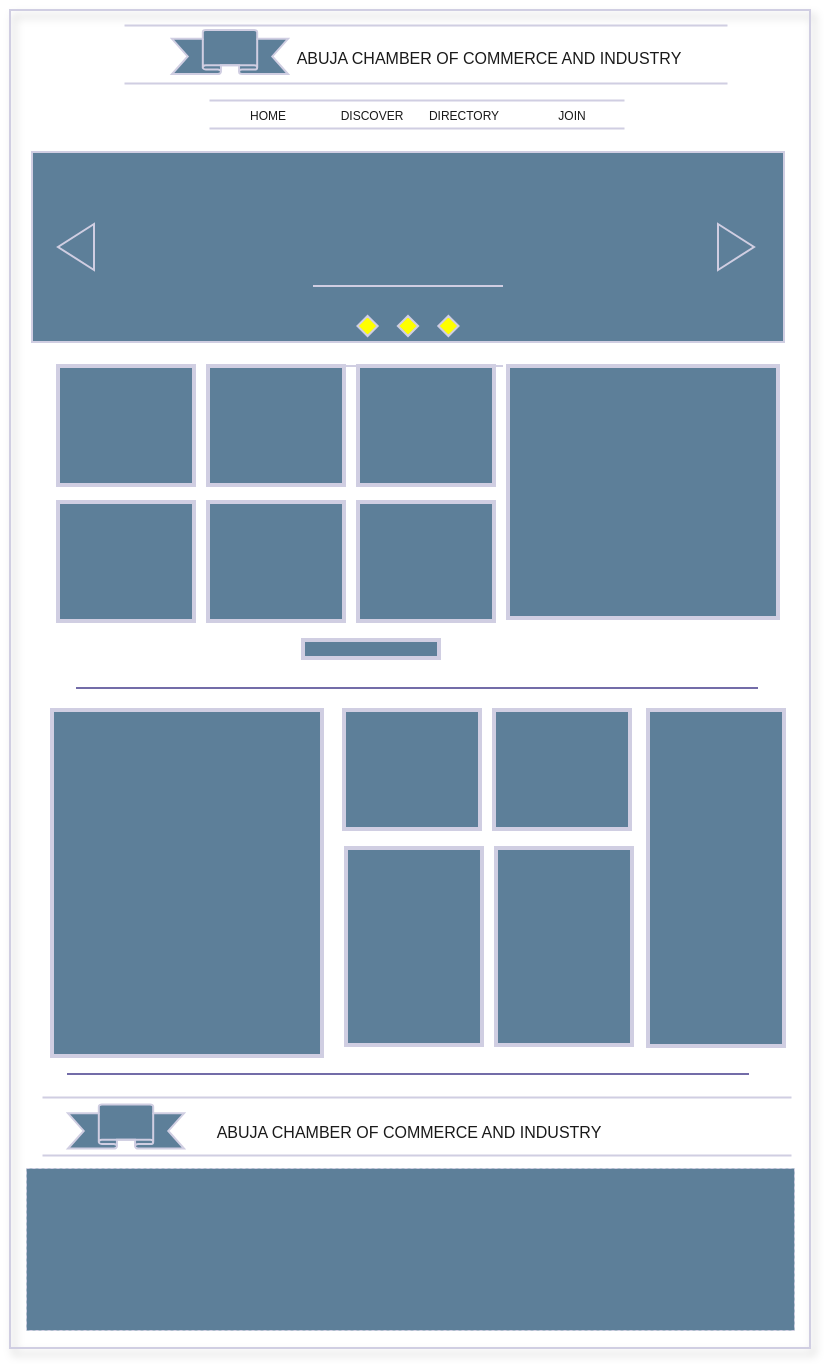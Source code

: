 <mxfile version="24.3.1" type="github" pages="2">
  <diagram name="Page-1" id="p8qjmwo4NEccDE30P_X6">
    <mxGraphModel dx="605" dy="362" grid="0" gridSize="10" guides="1" tooltips="1" connect="1" arrows="1" fold="1" page="0" pageScale="1" pageWidth="413" pageHeight="583" math="0" shadow="0">
      <root>
        <mxCell id="0" />
        <mxCell id="1" parent="0" />
        <mxCell id="ssefnewIg9bVo7VdOt_x-1" value="" style="rounded=0;whiteSpace=wrap;html=1;fillColor=none;strokeColor=#D0CEE2;glass=0;shadow=1;labelBackgroundColor=none;fontColor=#1A1A1A;" vertex="1" parent="1">
          <mxGeometry x="40" y="32" width="400" height="669" as="geometry" />
        </mxCell>
        <mxCell id="ssefnewIg9bVo7VdOt_x-2" value="" style="verticalLabelPosition=bottom;verticalAlign=top;html=1;shape=mxgraph.basic.banner;labelBackgroundColor=none;fillColor=#5D7F99;strokeColor=#D0CEE2;fontColor=#1A1A1A;rounded=0;" vertex="1" parent="1">
          <mxGeometry x="121" y="42" width="58" height="22" as="geometry" />
        </mxCell>
        <mxCell id="ssefnewIg9bVo7VdOt_x-4" value="&lt;font data-sider-select-id=&quot;92853784-e7b6-4061-a4d0-c4a2aea4d343&quot; style=&quot;font-size: 8px;&quot;&gt;ABUJA CHAMBER OF COMMERCE AND INDUSTRY&lt;/font&gt;" style="text;strokeColor=none;fillColor=none;html=1;align=center;verticalAlign=middle;whiteSpace=wrap;rounded=0;fontSize=16;labelBackgroundColor=none;fontColor=#1A1A1A;" vertex="1" parent="1">
          <mxGeometry x="176" y="38" width="207" height="30" as="geometry" />
        </mxCell>
        <mxCell id="ssefnewIg9bVo7VdOt_x-7" value="" style="shape=partialRectangle;whiteSpace=wrap;html=1;top=0;bottom=0;fillColor=none;rotation=90;labelBackgroundColor=none;strokeColor=#D0CEE2;fontColor=#1A1A1A;rounded=0;" vertex="1" parent="1">
          <mxGeometry x="233.5" y="-96" width="29" height="300.5" as="geometry" />
        </mxCell>
        <mxCell id="ssefnewIg9bVo7VdOt_x-13" value="&lt;font data-sider-select-id=&quot;39fc411e-d209-439e-bfaf-4a5602e4df4e&quot; style=&quot;font-size: 6px;&quot;&gt;HOME&lt;/font&gt;" style="text;html=1;align=center;verticalAlign=middle;whiteSpace=wrap;rounded=0;fontSize=16;labelBackgroundColor=none;fontColor=#1A1A1A;" vertex="1" parent="1">
          <mxGeometry x="139" y="66" width="60" height="30" as="geometry" />
        </mxCell>
        <mxCell id="ssefnewIg9bVo7VdOt_x-14" value="" style="shape=partialRectangle;whiteSpace=wrap;html=1;top=0;bottom=0;fillColor=none;rotation=90;labelBackgroundColor=none;strokeColor=#D0CEE2;fontColor=#1A1A1A;rounded=0;" vertex="1" parent="1">
          <mxGeometry x="236.5" y="-19" width="14" height="206.5" as="geometry" />
        </mxCell>
        <mxCell id="ssefnewIg9bVo7VdOt_x-15" value="&lt;font data-sider-select-id=&quot;39fc411e-d209-439e-bfaf-4a5602e4df4e&quot; style=&quot;font-size: 6px;&quot;&gt;DISCOVER&lt;/font&gt;" style="text;html=1;align=center;verticalAlign=middle;whiteSpace=wrap;rounded=0;fontSize=16;labelBackgroundColor=none;fontColor=#1A1A1A;" vertex="1" parent="1">
          <mxGeometry x="190.5" y="66" width="60" height="30" as="geometry" />
        </mxCell>
        <mxCell id="ssefnewIg9bVo7VdOt_x-16" value="&lt;font data-sider-select-id=&quot;39fc411e-d209-439e-bfaf-4a5602e4df4e&quot; style=&quot;font-size: 6px;&quot;&gt;DIRECTORY&lt;/font&gt;" style="text;html=1;align=center;verticalAlign=middle;whiteSpace=wrap;rounded=0;fontSize=16;labelBackgroundColor=none;fontColor=#1A1A1A;" vertex="1" parent="1">
          <mxGeometry x="236.5" y="66" width="60" height="30" as="geometry" />
        </mxCell>
        <mxCell id="ssefnewIg9bVo7VdOt_x-17" value="&lt;font data-sider-select-id=&quot;39fc411e-d209-439e-bfaf-4a5602e4df4e&quot; style=&quot;font-size: 6px;&quot;&gt;JOIN&lt;/font&gt;" style="text;html=1;align=center;verticalAlign=middle;whiteSpace=wrap;rounded=0;fontSize=16;labelBackgroundColor=none;fontColor=#1A1A1A;" vertex="1" parent="1">
          <mxGeometry x="291" y="66.25" width="60" height="30" as="geometry" />
        </mxCell>
        <mxCell id="ssefnewIg9bVo7VdOt_x-18" value="" style="rounded=0;whiteSpace=wrap;html=1;labelBackgroundColor=none;fillColor=#5D7F99;strokeColor=#D0CEE2;fontColor=#1A1A1A;" vertex="1" parent="1">
          <mxGeometry x="51" y="103" width="376" height="95" as="geometry" />
        </mxCell>
        <mxCell id="ssefnewIg9bVo7VdOt_x-20" value="" style="verticalLabelPosition=bottom;verticalAlign=top;html=1;shape=mxgraph.flowchart.parallel_mode;pointerEvents=1;fillColor=none;strokeColor=#D0CEE2;labelBackgroundColor=none;fontColor=#1A1A1A;rounded=0;" vertex="1" parent="1">
          <mxGeometry x="191.5" y="170" width="95" height="40" as="geometry" />
        </mxCell>
        <mxCell id="ssefnewIg9bVo7VdOt_x-21" value="" style="shape=partialRectangle;whiteSpace=wrap;html=1;top=0;bottom=0;fillColor=none;rotation=90;labelBackgroundColor=none;strokeColor=#D0CEE2;fontColor=#1A1A1A;rounded=0;" vertex="1" parent="1">
          <mxGeometry x="229" y="403.5" width="29" height="373.5" as="geometry" />
        </mxCell>
        <mxCell id="ssefnewIg9bVo7VdOt_x-22" value="" style="rounded=0;whiteSpace=wrap;html=1;absoluteArcSize=1;arcSize=14;strokeWidth=2;labelBackgroundColor=none;fillColor=#5D7F99;strokeColor=#D0CEE2;fontColor=#1A1A1A;" vertex="1" parent="1">
          <mxGeometry x="64" y="210" width="68" height="59.5" as="geometry" />
        </mxCell>
        <mxCell id="ssefnewIg9bVo7VdOt_x-23" value="" style="rounded=0;whiteSpace=wrap;html=1;absoluteArcSize=1;arcSize=14;strokeWidth=2;labelBackgroundColor=none;fillColor=#5D7F99;strokeColor=#D0CEE2;fontColor=#1A1A1A;" vertex="1" parent="1">
          <mxGeometry x="139" y="210" width="68" height="59.5" as="geometry" />
        </mxCell>
        <mxCell id="ssefnewIg9bVo7VdOt_x-26" value="" style="rounded=0;whiteSpace=wrap;html=1;absoluteArcSize=1;arcSize=14;strokeWidth=2;labelBackgroundColor=none;fillColor=#5D7F99;strokeColor=#D0CEE2;fontColor=#1A1A1A;" vertex="1" parent="1">
          <mxGeometry x="214" y="210" width="68" height="59.5" as="geometry" />
        </mxCell>
        <mxCell id="ssefnewIg9bVo7VdOt_x-29" value="" style="rounded=0;whiteSpace=wrap;html=1;absoluteArcSize=1;arcSize=14;strokeWidth=2;labelBackgroundColor=none;fillColor=#5D7F99;strokeColor=#D0CEE2;fontColor=#1A1A1A;" vertex="1" parent="1">
          <mxGeometry x="64" y="278" width="68" height="59.5" as="geometry" />
        </mxCell>
        <mxCell id="ssefnewIg9bVo7VdOt_x-30" value="" style="rounded=0;whiteSpace=wrap;html=1;absoluteArcSize=1;arcSize=14;strokeWidth=2;labelBackgroundColor=none;fillColor=#5D7F99;strokeColor=#D0CEE2;fontColor=#1A1A1A;" vertex="1" parent="1">
          <mxGeometry x="139" y="278" width="68" height="59.5" as="geometry" />
        </mxCell>
        <mxCell id="ssefnewIg9bVo7VdOt_x-31" value="" style="rounded=0;whiteSpace=wrap;html=1;absoluteArcSize=1;arcSize=14;strokeWidth=2;labelBackgroundColor=none;fillColor=#5D7F99;strokeColor=#D0CEE2;fontColor=#1A1A1A;" vertex="1" parent="1">
          <mxGeometry x="214" y="278" width="68" height="59.5" as="geometry" />
        </mxCell>
        <mxCell id="ssefnewIg9bVo7VdOt_x-32" value="" style="rounded=0;whiteSpace=wrap;html=1;absoluteArcSize=1;arcSize=14;strokeWidth=2;labelBackgroundColor=none;fillColor=#5D7F99;strokeColor=#D0CEE2;fontColor=#1A1A1A;" vertex="1" parent="1">
          <mxGeometry x="289" y="210" width="135" height="126" as="geometry" />
        </mxCell>
        <mxCell id="ssefnewIg9bVo7VdOt_x-33" value="" style="rounded=0;whiteSpace=wrap;html=1;absoluteArcSize=1;arcSize=14;strokeWidth=2;labelBackgroundColor=none;fillColor=#5D7F99;strokeColor=#D0CEE2;fontColor=#1A1A1A;" vertex="1" parent="1">
          <mxGeometry x="186.5" y="347" width="68" height="9" as="geometry" />
        </mxCell>
        <mxCell id="ssefnewIg9bVo7VdOt_x-34" value="" style="verticalLabelPosition=bottom;verticalAlign=top;html=1;shape=mxgraph.basic.banner;labelBackgroundColor=none;fillColor=#5D7F99;strokeColor=#D0CEE2;fontColor=#1A1A1A;rounded=0;" vertex="1" parent="1">
          <mxGeometry x="69" y="579.25" width="58" height="22" as="geometry" />
        </mxCell>
        <mxCell id="ssefnewIg9bVo7VdOt_x-35" value="&lt;font data-sider-select-id=&quot;92853784-e7b6-4061-a4d0-c4a2aea4d343&quot; style=&quot;font-size: 8px;&quot;&gt;ABUJA CHAMBER OF COMMERCE AND INDUSTRY&lt;/font&gt;" style="text;strokeColor=none;fillColor=none;html=1;align=center;verticalAlign=middle;whiteSpace=wrap;rounded=0;fontSize=16;labelBackgroundColor=none;fontColor=#1A1A1A;" vertex="1" parent="1">
          <mxGeometry x="135.5" y="575.25" width="207" height="30" as="geometry" />
        </mxCell>
        <mxCell id="ssefnewIg9bVo7VdOt_x-37" value="" style="rounded=0;whiteSpace=wrap;html=1;absoluteArcSize=1;arcSize=14;strokeWidth=0.5;fillColor=#5D7F99;strokeColor=#D0CEE2;dashed=1;labelBackgroundColor=none;fontColor=#1A1A1A;" vertex="1" parent="1">
          <mxGeometry x="48" y="611" width="384" height="81" as="geometry" />
        </mxCell>
        <mxCell id="ssefnewIg9bVo7VdOt_x-41" value="" style="endArrow=none;html=1;rounded=0;fontSize=12;startSize=8;endSize=8;curved=1;labelBackgroundColor=none;strokeColor=#736CA8;fontColor=default;" edge="1" parent="1">
          <mxGeometry width="50" height="50" relative="1" as="geometry">
            <mxPoint x="414" y="371" as="sourcePoint" />
            <mxPoint x="73" y="371" as="targetPoint" />
          </mxGeometry>
        </mxCell>
        <mxCell id="ssefnewIg9bVo7VdOt_x-42" value="" style="endArrow=none;html=1;rounded=0;fontSize=12;startSize=8;endSize=8;curved=1;labelBackgroundColor=none;strokeColor=#736CA8;fontColor=default;" edge="1" parent="1">
          <mxGeometry width="50" height="50" relative="1" as="geometry">
            <mxPoint x="409.5" y="564" as="sourcePoint" />
            <mxPoint x="68.5" y="564" as="targetPoint" />
          </mxGeometry>
        </mxCell>
        <mxCell id="ssefnewIg9bVo7VdOt_x-43" value="" style="rounded=0;whiteSpace=wrap;html=1;absoluteArcSize=1;arcSize=14;strokeWidth=2;labelBackgroundColor=none;fillColor=#5D7F99;strokeColor=#D0CEE2;fontColor=#1A1A1A;" vertex="1" parent="1">
          <mxGeometry x="61" y="382" width="135" height="173" as="geometry" />
        </mxCell>
        <mxCell id="ssefnewIg9bVo7VdOt_x-44" value="" style="rounded=0;whiteSpace=wrap;html=1;absoluteArcSize=1;arcSize=14;strokeWidth=2;labelBackgroundColor=none;fillColor=#5D7F99;strokeColor=#D0CEE2;fontColor=#1A1A1A;" vertex="1" parent="1">
          <mxGeometry x="283" y="451" width="68" height="98.5" as="geometry" />
        </mxCell>
        <mxCell id="ssefnewIg9bVo7VdOt_x-45" value="" style="rounded=0;whiteSpace=wrap;html=1;absoluteArcSize=1;arcSize=14;strokeWidth=2;labelBackgroundColor=none;fillColor=#5D7F99;strokeColor=#D0CEE2;fontColor=#1A1A1A;" vertex="1" parent="1">
          <mxGeometry x="282" y="382" width="68" height="59.5" as="geometry" />
        </mxCell>
        <mxCell id="ssefnewIg9bVo7VdOt_x-46" value="" style="rounded=0;whiteSpace=wrap;html=1;absoluteArcSize=1;arcSize=14;strokeWidth=2;labelBackgroundColor=none;fillColor=#5D7F99;strokeColor=#D0CEE2;fontColor=#1A1A1A;" vertex="1" parent="1">
          <mxGeometry x="208" y="451" width="68" height="98.5" as="geometry" />
        </mxCell>
        <mxCell id="ssefnewIg9bVo7VdOt_x-47" value="" style="rounded=0;whiteSpace=wrap;html=1;absoluteArcSize=1;arcSize=14;strokeWidth=2;labelBackgroundColor=none;fillColor=#5D7F99;strokeColor=#D0CEE2;fontColor=#1A1A1A;" vertex="1" parent="1">
          <mxGeometry x="207" y="382" width="68" height="59.5" as="geometry" />
        </mxCell>
        <mxCell id="ssefnewIg9bVo7VdOt_x-48" value="" style="rounded=0;whiteSpace=wrap;html=1;absoluteArcSize=1;arcSize=14;strokeWidth=2;labelBackgroundColor=none;fillColor=#5D7F99;strokeColor=#D0CEE2;fontColor=#1A1A1A;" vertex="1" parent="1">
          <mxGeometry x="359" y="382" width="68" height="168" as="geometry" />
        </mxCell>
        <mxCell id="ssefnewIg9bVo7VdOt_x-49" value="" style="triangle;whiteSpace=wrap;html=1;labelBackgroundColor=none;fillColor=#5D7F99;strokeColor=#D0CEE2;fontColor=#1A1A1A;rounded=0;" vertex="1" parent="1">
          <mxGeometry x="394" y="139" width="18" height="23" as="geometry" />
        </mxCell>
        <mxCell id="ssefnewIg9bVo7VdOt_x-50" value="" style="triangle;whiteSpace=wrap;html=1;rotation=-180;labelBackgroundColor=none;fillColor=#5D7F99;strokeColor=#D0CEE2;fontColor=#1A1A1A;rounded=0;" vertex="1" parent="1">
          <mxGeometry x="64" y="139" width="18" height="23" as="geometry" />
        </mxCell>
      </root>
    </mxGraphModel>
  </diagram>
  <diagram id="WdG-o32yP_Xv7S7jCBPj" name="Page-2">
    <mxGraphModel dx="1080" dy="646" grid="0" gridSize="10" guides="1" tooltips="1" connect="1" arrows="1" fold="1" page="0" pageScale="1" pageWidth="413" pageHeight="583" math="0" shadow="0">
      <root>
        <mxCell id="0" />
        <mxCell id="1" parent="0" />
        <mxCell id="0UGZMyLeFO1y1rREfiNs-1" value="" style="rounded=0;whiteSpace=wrap;html=1;fillColor=none;strokeColor=#D0CEE2;glass=0;shadow=1;labelBackgroundColor=none;fontColor=#1A1A1A;" vertex="1" parent="1">
          <mxGeometry x="40" y="32" width="270" height="669" as="geometry" />
        </mxCell>
        <mxCell id="0UGZMyLeFO1y1rREfiNs-2" value="" style="shape=partialRectangle;whiteSpace=wrap;html=1;top=0;bottom=0;fillColor=none;rotation=90;labelBackgroundColor=none;strokeColor=#D0CEE2;fontColor=#1A1A1A;rounded=0;" vertex="1" parent="1">
          <mxGeometry x="155.75" y="-60.25" width="38.5" height="236.5" as="geometry" />
        </mxCell>
        <mxCell id="0UGZMyLeFO1y1rREfiNs-3" value="" style="shape=partialRectangle;whiteSpace=wrap;html=1;top=0;bottom=0;fillColor=none;rotation=90;labelBackgroundColor=none;strokeColor=#D0CEE2;fontColor=#1A1A1A;rounded=0;" vertex="1" parent="1">
          <mxGeometry x="170" y="14" width="14" height="156.5" as="geometry" />
        </mxCell>
        <mxCell id="0UGZMyLeFO1y1rREfiNs-4" value="" style="rounded=0;whiteSpace=wrap;html=1;labelBackgroundColor=none;fillColor=#5D7F99;strokeColor=#D0CEE2;fontColor=#1A1A1A;" vertex="1" parent="1">
          <mxGeometry x="48" y="159" width="254" height="160" as="geometry" />
        </mxCell>
        <mxCell id="0UGZMyLeFO1y1rREfiNs-5" value="" style="triangle;whiteSpace=wrap;html=1;rotation=-180;labelBackgroundColor=none;fillColor=#5D7F99;strokeColor=#D0CEE2;fontColor=#1A1A1A;rounded=0;" vertex="1" parent="1">
          <mxGeometry x="61" y="227.5" width="18" height="23" as="geometry" />
        </mxCell>
        <mxCell id="0UGZMyLeFO1y1rREfiNs-6" value="" style="triangle;whiteSpace=wrap;html=1;rotation=0;labelBackgroundColor=none;fillColor=#5D7F99;strokeColor=#D0CEE2;fontColor=#1A1A1A;rounded=0;" vertex="1" parent="1">
          <mxGeometry x="274" y="227.5" width="18" height="23" as="geometry" />
        </mxCell>
        <mxCell id="XdyB4RBBqLIdOSkw0xF6-1" value="" style="verticalLabelPosition=bottom;verticalAlign=top;html=1;shape=mxgraph.basic.banner;labelBackgroundColor=none;fillColor=#5D7F99;strokeColor=#D0CEE2;fontColor=#1A1A1A;rounded=0;" vertex="1" parent="1">
          <mxGeometry x="50" y="582" width="46" height="22" as="geometry" />
        </mxCell>
        <mxCell id="XdyB4RBBqLIdOSkw0xF6-2" value="&lt;font data-sider-select-id=&quot;92853784-e7b6-4061-a4d0-c4a2aea4d343&quot; style=&quot;font-size: 8px;&quot;&gt;ABUJA CHAMBER OF COMMERCE AND INDUSTRY&lt;/font&gt;" style="text;strokeColor=none;fillColor=none;html=1;align=center;verticalAlign=middle;whiteSpace=wrap;rounded=0;fontSize=16;labelBackgroundColor=none;fontColor=#1A1A1A;" vertex="1" parent="1">
          <mxGeometry x="108.5" y="582" width="186.5" height="30" as="geometry" />
        </mxCell>
        <mxCell id="gfS3hB4L3AEzXqIobN5a-1" value="" style="rounded=0;whiteSpace=wrap;html=1;absoluteArcSize=1;arcSize=14;strokeWidth=0.5;fillColor=#5D7F99;strokeColor=#D0CEE2;dashed=1;labelBackgroundColor=none;fontColor=#1A1A1A;" vertex="1" parent="1">
          <mxGeometry x="48" y="624" width="258" height="68" as="geometry" />
        </mxCell>
        <mxCell id="qEaVk04UkIPmLL-O8p6u-1" value="" style="shape=partialRectangle;whiteSpace=wrap;html=1;top=0;bottom=0;fillColor=none;rotation=90;labelBackgroundColor=none;strokeColor=#D0CEE2;fontColor=#1A1A1A;rounded=0;" vertex="1" parent="1">
          <mxGeometry x="149.5" y="474.5" width="43" height="245" as="geometry" />
        </mxCell>
        <mxCell id="5sblRFfTX_v7ScB2D2IC-1" value="" style="verticalLabelPosition=bottom;verticalAlign=top;html=1;shape=mxgraph.flowchart.parallel_mode;pointerEvents=1;fillColor=none;strokeColor=none;labelBackgroundColor=none;fontColor=#1A1A1A;rounded=0;" vertex="1" parent="1">
          <mxGeometry x="128.75" y="279" width="95" height="40" as="geometry" />
        </mxCell>
        <mxCell id="5sblRFfTX_v7ScB2D2IC-2" value="" style="rounded=0;whiteSpace=wrap;html=1;absoluteArcSize=1;arcSize=14;strokeWidth=2;labelBackgroundColor=none;fillColor=#5D7F99;strokeColor=#D0CEE2;fontColor=#1A1A1A;" vertex="1" parent="1">
          <mxGeometry x="54.5" y="328" width="155.5" height="234" as="geometry" />
        </mxCell>
        <mxCell id="Hw-r3J98bsRmj6ajCak0-2" value="" style="rounded=0;whiteSpace=wrap;html=1;absoluteArcSize=1;arcSize=14;strokeWidth=2;labelBackgroundColor=none;fillColor=#5D7F99;strokeColor=#D0CEE2;fontColor=#1A1A1A;" vertex="1" parent="1">
          <mxGeometry x="225.75" y="331" width="68" height="69.5" as="geometry" />
        </mxCell>
        <mxCell id="Hw-r3J98bsRmj6ajCak0-3" value="" style="rounded=0;whiteSpace=wrap;html=1;absoluteArcSize=1;arcSize=14;strokeWidth=2;labelBackgroundColor=none;fillColor=#5D7F99;strokeColor=#D0CEE2;fontColor=#1A1A1A;" vertex="1" parent="1">
          <mxGeometry x="225.75" y="477" width="68" height="86" as="geometry" />
        </mxCell>
        <mxCell id="Hw-r3J98bsRmj6ajCak0-4" value="" style="rounded=0;whiteSpace=wrap;html=1;absoluteArcSize=1;arcSize=14;strokeWidth=2;labelBackgroundColor=none;fillColor=#5D7F99;strokeColor=#D0CEE2;fontColor=#1A1A1A;" vertex="1" parent="1">
          <mxGeometry x="225.75" y="410" width="68" height="59.5" as="geometry" />
        </mxCell>
        <mxCell id="Hw-r3J98bsRmj6ajCak0-5" value="" style="verticalLabelPosition=bottom;verticalAlign=top;html=1;shape=mxgraph.basic.banner;labelBackgroundColor=none;fillColor=#5D7F99;strokeColor=#D0CEE2;fontColor=#1A1A1A;rounded=0;" vertex="1" parent="1">
          <mxGeometry x="54.5" y="43" width="46" height="22" as="geometry" />
        </mxCell>
        <mxCell id="Hw-r3J98bsRmj6ajCak0-6" value="&lt;font data-sider-select-id=&quot;92853784-e7b6-4061-a4d0-c4a2aea4d343&quot; style=&quot;font-size: 8px;&quot;&gt;ABUJA CHAMBER OF COMMERCE AND INDUSTRY&lt;/font&gt;" style="text;strokeColor=none;fillColor=none;html=1;align=center;verticalAlign=middle;whiteSpace=wrap;rounded=0;fontSize=16;labelBackgroundColor=none;fontColor=#1A1A1A;" vertex="1" parent="1">
          <mxGeometry x="105.5" y="43" width="186.5" height="30" as="geometry" />
        </mxCell>
        <mxCell id="lMfyQi1f5ygPN8GlPP3Z-1" value="&lt;font data-sider-select-id=&quot;39fc411e-d209-439e-bfaf-4a5602e4df4e&quot; style=&quot;font-size: 6px;&quot;&gt;DISCOVER&lt;/font&gt;" style="text;html=1;align=center;verticalAlign=middle;whiteSpace=wrap;rounded=0;fontSize=16;labelBackgroundColor=none;fontColor=#1A1A1A;" vertex="1" parent="1">
          <mxGeometry x="145" y="94" width="60" height="30" as="geometry" />
        </mxCell>
        <mxCell id="lMfyQi1f5ygPN8GlPP3Z-2" value="&lt;font data-sider-select-id=&quot;39fc411e-d209-439e-bfaf-4a5602e4df4e&quot; style=&quot;font-size: 6px;&quot;&gt;DIRECTORY&lt;/font&gt;" style="text;html=1;align=center;verticalAlign=middle;whiteSpace=wrap;rounded=0;fontSize=16;labelBackgroundColor=none;fontColor=#1A1A1A;" vertex="1" parent="1">
          <mxGeometry x="145" y="111" width="60" height="30" as="geometry" />
        </mxCell>
        <mxCell id="lMfyQi1f5ygPN8GlPP3Z-3" value="&lt;font data-sider-select-id=&quot;39fc411e-d209-439e-bfaf-4a5602e4df4e&quot; style=&quot;font-size: 6px;&quot;&gt;JOIN&lt;/font&gt;" style="text;html=1;align=center;verticalAlign=middle;whiteSpace=wrap;rounded=0;fontSize=16;labelBackgroundColor=none;fontColor=#1A1A1A;" vertex="1" parent="1">
          <mxGeometry x="146.25" y="132.25" width="60" height="30" as="geometry" />
        </mxCell>
        <mxCell id="lMfyQi1f5ygPN8GlPP3Z-4" value="&lt;font data-sider-select-id=&quot;39fc411e-d209-439e-bfaf-4a5602e4df4e&quot; style=&quot;font-size: 6px;&quot;&gt;HOME&lt;/font&gt;" style="text;html=1;align=center;verticalAlign=middle;whiteSpace=wrap;rounded=0;fontSize=16;labelBackgroundColor=none;fontColor=#1A1A1A;" vertex="1" parent="1">
          <mxGeometry x="145" y="73" width="60" height="30" as="geometry" />
        </mxCell>
        <mxCell id="lMfyQi1f5ygPN8GlPP3Z-5" value="" style="shape=partialRectangle;whiteSpace=wrap;html=1;top=0;bottom=0;fillColor=none;rotation=90;labelBackgroundColor=none;strokeColor=#D0CEE2;fontColor=#1A1A1A;rounded=0;" vertex="1" parent="1">
          <mxGeometry x="170" y="33" width="14" height="156.5" as="geometry" />
        </mxCell>
        <mxCell id="lMfyQi1f5ygPN8GlPP3Z-6" value="" style="shape=partialRectangle;whiteSpace=wrap;html=1;top=0;bottom=0;fillColor=none;rotation=90;labelBackgroundColor=none;strokeColor=#D0CEE2;fontColor=#1A1A1A;rounded=0;" vertex="1" parent="1">
          <mxGeometry x="170" y="51" width="14" height="156.5" as="geometry" />
        </mxCell>
        <mxCell id="lMfyQi1f5ygPN8GlPP3Z-7" value="" style="shape=partialRectangle;whiteSpace=wrap;html=1;top=0;bottom=0;fillColor=none;rotation=90;labelBackgroundColor=none;strokeColor=#D0CEE2;fontColor=#1A1A1A;rounded=0;" vertex="1" parent="1">
          <mxGeometry x="169.25" y="69" width="14" height="156.5" as="geometry" />
        </mxCell>
      </root>
    </mxGraphModel>
  </diagram>
</mxfile>
